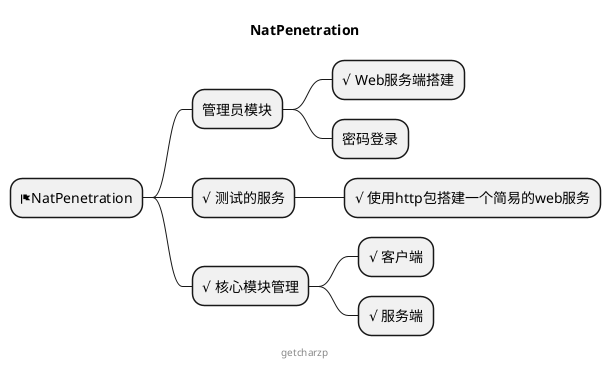 @startmindmap

title NatPenetration

* <&flag>NatPenetration
** 管理员模块
*** √ Web服务端搭建
*** 密码登录
** √ 测试的服务
*** √ 使用http包搭建一个简易的web服务
** √ 核心模块管理
*** √ 客户端
*** √ 服务端

center footer getcharzp

@endmindmap
